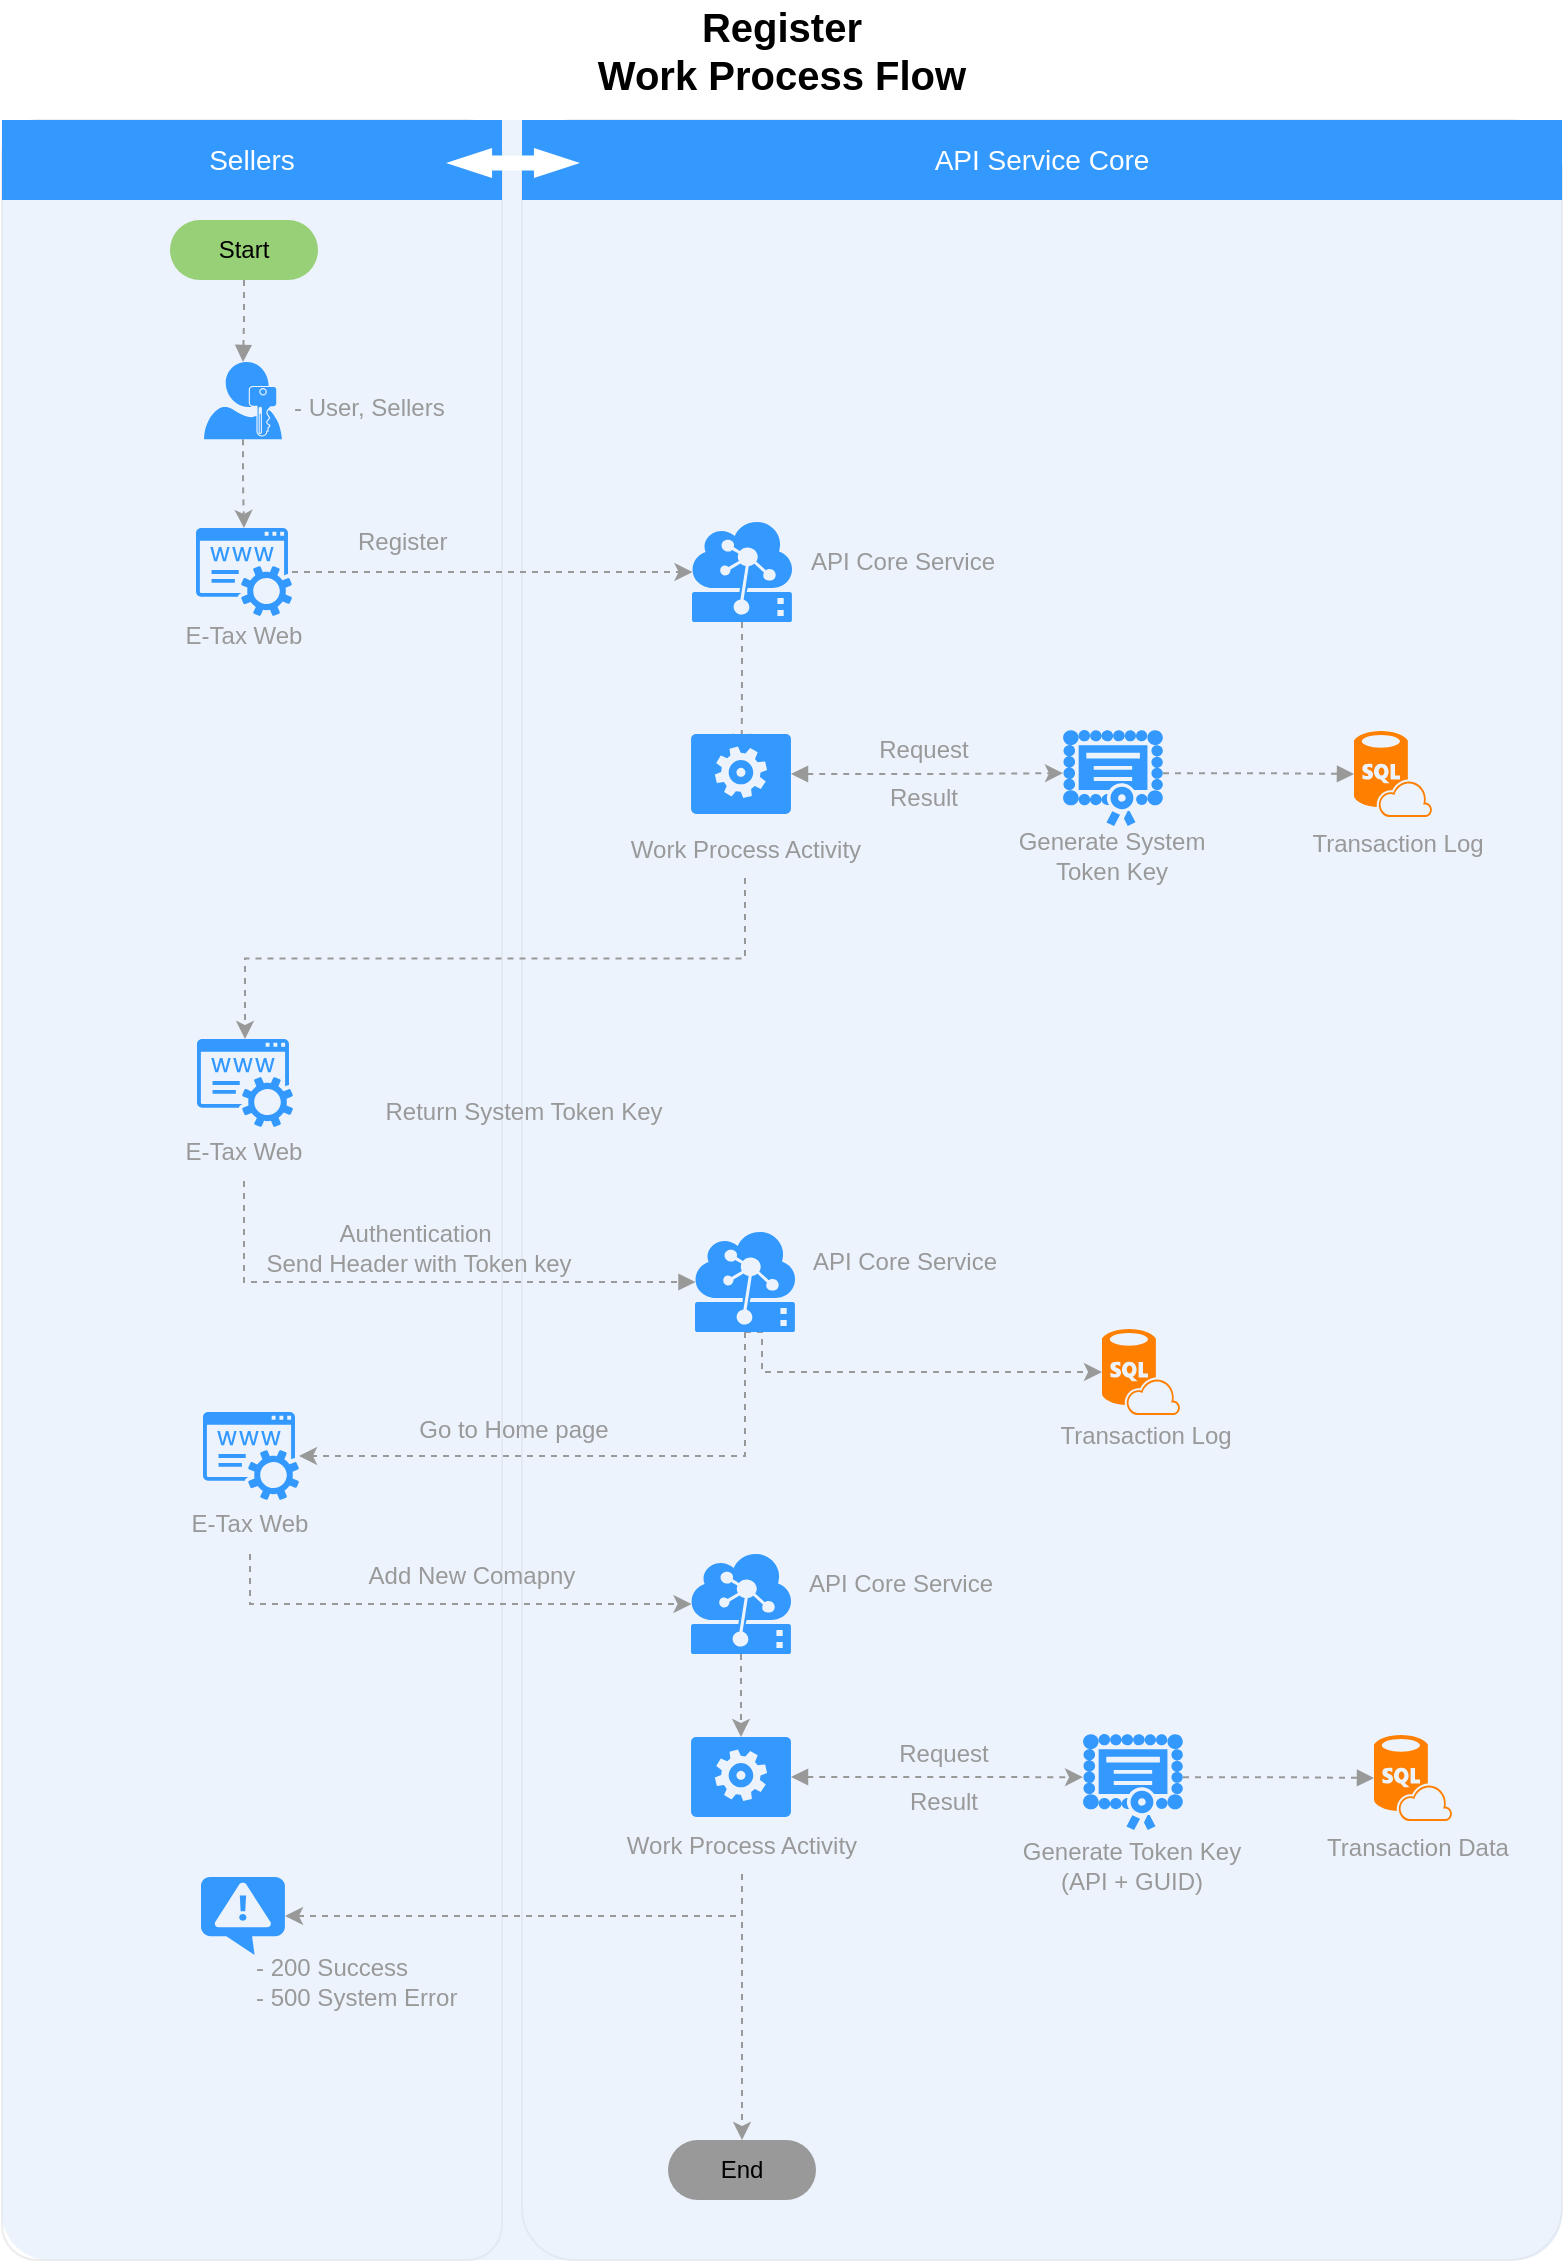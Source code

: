 <mxfile version="10.8.0" type="github"><diagram id="oyJG5gAHa9CKH-HlgH-Q" name="Page-1"><mxGraphModel dx="1220" dy="634" grid="1" gridSize="10" guides="1" tooltips="1" connect="1" arrows="1" fold="1" page="1" pageScale="1" pageWidth="827" pageHeight="1169" math="0" shadow="0"><root><mxCell id="0"/><mxCell id="1" parent="0"/><mxCell id="Rs6xH6_fGf0zCs76IZ1n-2" value="" style="rounded=1;whiteSpace=wrap;html=1;strokeColor=#E6E6E6;strokeWidth=1;fillColor=#FFFFFF;fontFamily=Helvetica;fontSize=14;fontColor=#FFB366;opacity=75;verticalAlign=top;fontStyle=1;arcSize=5;" vertex="1" parent="1"><mxGeometry x="290" y="80" width="520" height="1070" as="geometry"/></mxCell><mxCell id="Rs6xH6_fGf0zCs76IZ1n-3" value="" style="rounded=1;whiteSpace=wrap;html=1;strokeColor=#E6E6E6;strokeWidth=1;fillColor=#FFFFFF;fontFamily=Helvetica;fontSize=14;fontColor=#FFB366;opacity=75;verticalAlign=top;fontStyle=1;arcSize=7;" vertex="1" parent="1"><mxGeometry x="30" y="80" width="250" height="1070" as="geometry"/></mxCell><mxCell id="Rs6xH6_fGf0zCs76IZ1n-4" value="" style="rounded=1;whiteSpace=wrap;html=1;strokeColor=none;strokeWidth=1;fillColor=#dae8fc;fontSize=12;align=center;arcSize=3;opacity=50;" vertex="1" parent="1"><mxGeometry x="30" y="80" width="780" height="1070" as="geometry"/></mxCell><mxCell id="Rs6xH6_fGf0zCs76IZ1n-5" value="Sellers" style="whiteSpace=wrap;html=1;dashed=1;strokeColor=none;strokeWidth=2;fillColor=#3399FF;fontFamily=Helvetica;fontSize=14;fontColor=#FFFFFF;fontStyle=0" vertex="1" parent="1"><mxGeometry x="30" y="80" width="250" height="40" as="geometry"/></mxCell><mxCell id="Rs6xH6_fGf0zCs76IZ1n-6" value="API Service Core" style="whiteSpace=wrap;html=1;dashed=1;strokeColor=none;strokeWidth=2;fillColor=#3399FF;fontFamily=Helvetica;fontSize=14;fontColor=#FFFFFF;fontStyle=0" vertex="1" parent="1"><mxGeometry x="290" y="80" width="520" height="40" as="geometry"/></mxCell><mxCell id="Rs6xH6_fGf0zCs76IZ1n-7" value="Register&lt;br&gt;Work Process Flow" style="text;html=1;strokeColor=none;fillColor=none;align=center;verticalAlign=middle;whiteSpace=wrap;rounded=0;fontStyle=1;fontSize=20;" vertex="1" parent="1"><mxGeometry x="290" y="20" width="260" height="50" as="geometry"/></mxCell><mxCell id="Rs6xH6_fGf0zCs76IZ1n-8" value="" style="shape=mxgraph.arrows.two_way_arrow_horizontal;html=1;verticalLabelPosition=bottom;verticalAlign=top;strokeWidth=2;strokeColor=none;dashed=1;fillColor=#FFFFFF;fontFamily=Verdana;fontSize=12;fontColor=#00BEF2" vertex="1" parent="1"><mxGeometry x="252" y="94" width="67" height="15" as="geometry"/></mxCell><mxCell id="Rs6xH6_fGf0zCs76IZ1n-9" style="edgeStyle=orthogonalEdgeStyle;rounded=0;orthogonalLoop=1;jettySize=auto;html=1;exitX=0.5;exitY=1;exitDx=0;exitDy=0;exitPerimeter=0;entryX=0;entryY=0.5;entryDx=0;entryDy=0;entryPerimeter=0;dashed=1;strokeColor=#999999;fontColor=#00CC00;" edge="1" parent="1" source="Rs6xH6_fGf0zCs76IZ1n-10" target="Rs6xH6_fGf0zCs76IZ1n-60"><mxGeometry relative="1" as="geometry"><Array as="points"><mxPoint x="410" y="686"/><mxPoint x="410" y="706"/></Array></mxGeometry></mxCell><mxCell id="Rs6xH6_fGf0zCs76IZ1n-10" value="" style="shadow=0;dashed=0;html=1;strokeColor=none;labelPosition=center;verticalLabelPosition=bottom;verticalAlign=top;align=center;shape=mxgraph.mscae.cloud.iot_edge;fillColor=#3399FF;pointerEvents=1;fontSize=12;fontColor=#999999;" vertex="1" parent="1"><mxGeometry x="376.5" y="636" width="50" height="50" as="geometry"/></mxCell><mxCell id="Rs6xH6_fGf0zCs76IZ1n-11" style="edgeStyle=orthogonalEdgeStyle;rounded=0;orthogonalLoop=1;jettySize=auto;html=1;fontSize=14;strokeColor=#999999;dashed=1;entryX=0.005;entryY=0.5;entryDx=0;entryDy=0;entryPerimeter=0;" edge="1" parent="1" source="Rs6xH6_fGf0zCs76IZ1n-25" target="Rs6xH6_fGf0zCs76IZ1n-19"><mxGeometry relative="1" as="geometry"><mxPoint x="521" y="333" as="targetPoint"/><mxPoint x="187" y="333" as="sourcePoint"/></mxGeometry></mxCell><mxCell id="Rs6xH6_fGf0zCs76IZ1n-12" value="Register" style="text;html=1;strokeColor=none;fillColor=none;align=left;verticalAlign=middle;whiteSpace=wrap;rounded=0;fontSize=12;fontColor=#999999;" vertex="1" parent="1"><mxGeometry x="205.5" y="281" width="59" height="20" as="geometry"/></mxCell><mxCell id="Rs6xH6_fGf0zCs76IZ1n-13" style="edgeStyle=orthogonalEdgeStyle;rounded=0;orthogonalLoop=1;jettySize=auto;html=1;exitX=0.5;exitY=1;exitDx=0;exitDy=0;dashed=1;strokeColor=#999999;exitPerimeter=0;" edge="1" parent="1" source="Rs6xH6_fGf0zCs76IZ1n-23" target="Rs6xH6_fGf0zCs76IZ1n-25"><mxGeometry relative="1" as="geometry"><mxPoint x="151" y="289" as="sourcePoint"/><mxPoint x="151" y="345" as="targetPoint"/></mxGeometry></mxCell><mxCell id="Rs6xH6_fGf0zCs76IZ1n-14" value="" style="group" vertex="1" connectable="0" parent="1"><mxGeometry x="675" y="375.5" width="108" height="79" as="geometry"/></mxCell><mxCell id="Rs6xH6_fGf0zCs76IZ1n-15" value="" style="group" vertex="1" connectable="0" parent="Rs6xH6_fGf0zCs76IZ1n-14"><mxGeometry width="108" height="79" as="geometry"/></mxCell><mxCell id="Rs6xH6_fGf0zCs76IZ1n-16" value="Transaction Log" style="text;html=1;strokeColor=none;fillColor=none;align=center;verticalAlign=middle;whiteSpace=wrap;rounded=0;fontSize=12;fontColor=#999999;" vertex="1" parent="Rs6xH6_fGf0zCs76IZ1n-15"><mxGeometry x="-1" y="52" width="108" height="29" as="geometry"/></mxCell><mxCell id="Rs6xH6_fGf0zCs76IZ1n-17" value="" style="verticalLabelPosition=bottom;html=1;verticalAlign=top;align=center;strokeColor=none;fillColor=#FF8000;shape=mxgraph.azure.sql_database_sql_azure;fontSize=12;fontColor=#999999;" vertex="1" parent="Rs6xH6_fGf0zCs76IZ1n-15"><mxGeometry x="31" y="10" width="39" height="43" as="geometry"/></mxCell><mxCell id="Rs6xH6_fGf0zCs76IZ1n-18" style="edgeStyle=orthogonalEdgeStyle;rounded=0;orthogonalLoop=1;jettySize=auto;html=1;exitX=0.5;exitY=1;exitDx=0;exitDy=0;exitPerimeter=0;entryX=0.507;entryY=0.221;entryDx=0;entryDy=0;dashed=1;strokeColor=#999999;entryPerimeter=0;" edge="1" parent="1" source="Rs6xH6_fGf0zCs76IZ1n-19" target="Rs6xH6_fGf0zCs76IZ1n-28"><mxGeometry relative="1" as="geometry"><mxPoint x="400" y="375" as="targetPoint"/></mxGeometry></mxCell><mxCell id="Rs6xH6_fGf0zCs76IZ1n-19" value="" style="shadow=0;dashed=0;html=1;strokeColor=none;labelPosition=center;verticalLabelPosition=bottom;verticalAlign=top;align=center;shape=mxgraph.mscae.cloud.iot_edge;fillColor=#3399FF;pointerEvents=1;fontSize=12;fontColor=#999999;" vertex="1" parent="1"><mxGeometry x="375" y="281" width="50" height="50" as="geometry"/></mxCell><mxCell id="Rs6xH6_fGf0zCs76IZ1n-20" value="API Core Service" style="text;html=1;strokeColor=none;fillColor=none;align=center;verticalAlign=middle;whiteSpace=wrap;rounded=0;fontSize=12;fontColor=#999999;" vertex="1" parent="1"><mxGeometry x="430" y="286.5" width="101" height="29" as="geometry"/></mxCell><mxCell id="Rs6xH6_fGf0zCs76IZ1n-21" value="" style="group" vertex="1" connectable="0" parent="1"><mxGeometry x="131" y="201" width="162.5" height="50" as="geometry"/></mxCell><mxCell id="Rs6xH6_fGf0zCs76IZ1n-22" value="&lt;font color=&quot;#999999&quot; style=&quot;font-size: 12px&quot;&gt;- User, Sellers&lt;br&gt;&lt;br&gt;&lt;/font&gt;" style="text;html=1;strokeColor=none;fillColor=none;align=left;verticalAlign=middle;whiteSpace=wrap;rounded=0;fontSize=12;" vertex="1" parent="Rs6xH6_fGf0zCs76IZ1n-21"><mxGeometry x="42.5" y="10" width="120" height="40" as="geometry"/></mxCell><mxCell id="Rs6xH6_fGf0zCs76IZ1n-23" value="" style="pointerEvents=1;shadow=0;dashed=0;html=1;strokeColor=none;labelPosition=center;verticalLabelPosition=bottom;verticalAlign=top;align=center;shape=mxgraph.mscae.enterprise.user_permissions;fillColor=#3399FF;fontSize=14;" vertex="1" parent="Rs6xH6_fGf0zCs76IZ1n-21"><mxGeometry width="39" height="38.678" as="geometry"/></mxCell><mxCell id="Rs6xH6_fGf0zCs76IZ1n-24" value="" style="group" vertex="1" connectable="0" parent="1"><mxGeometry x="95.5" y="284" width="110" height="74" as="geometry"/></mxCell><mxCell id="Rs6xH6_fGf0zCs76IZ1n-25" value="" style="pointerEvents=1;shadow=0;dashed=0;html=1;strokeColor=none;fillColor=#3399FF;labelPosition=center;verticalLabelPosition=bottom;verticalAlign=top;outlineConnect=0;align=center;shape=mxgraph.office.services.registrar_service;" vertex="1" parent="Rs6xH6_fGf0zCs76IZ1n-24"><mxGeometry x="31.5" width="48" height="44" as="geometry"/></mxCell><mxCell id="Rs6xH6_fGf0zCs76IZ1n-26" value="E-Tax Web" style="text;html=1;strokeColor=none;fillColor=none;align=center;verticalAlign=middle;whiteSpace=wrap;rounded=0;fontSize=12;fontColor=#999999;" vertex="1" parent="Rs6xH6_fGf0zCs76IZ1n-24"><mxGeometry y="39" width="110" height="30" as="geometry"/></mxCell><mxCell id="Rs6xH6_fGf0zCs76IZ1n-27" value="" style="group" vertex="1" connectable="0" parent="1"><mxGeometry x="321.5" y="387" width="160" height="72" as="geometry"/></mxCell><mxCell id="Rs6xH6_fGf0zCs76IZ1n-28" value="" style="verticalLabelPosition=bottom;html=1;verticalAlign=top;align=center;strokeColor=none;fillColor=#3399FF;shape=mxgraph.azure.worker_role;fontSize=12;fontColor=#999999;" vertex="1" parent="Rs6xH6_fGf0zCs76IZ1n-27"><mxGeometry x="53" width="50" height="40" as="geometry"/></mxCell><mxCell id="Rs6xH6_fGf0zCs76IZ1n-29" value="Work Process Activity&lt;br&gt;" style="text;html=1;strokeColor=none;fillColor=none;align=center;verticalAlign=middle;whiteSpace=wrap;rounded=0;fontSize=12;fontColor=#999999;" vertex="1" parent="Rs6xH6_fGf0zCs76IZ1n-27"><mxGeometry y="43" width="160" height="29" as="geometry"/></mxCell><mxCell id="Rs6xH6_fGf0zCs76IZ1n-30" value="" style="group" vertex="1" connectable="0" parent="1"><mxGeometry x="527.5" y="378.5" width="114" height="81" as="geometry"/></mxCell><mxCell id="Rs6xH6_fGf0zCs76IZ1n-31" value="" style="group" vertex="1" connectable="0" parent="Rs6xH6_fGf0zCs76IZ1n-30"><mxGeometry width="114" height="81" as="geometry"/></mxCell><mxCell id="Rs6xH6_fGf0zCs76IZ1n-32" value="Generate System Token Key&lt;br&gt;" style="text;html=1;strokeColor=none;fillColor=none;align=center;verticalAlign=middle;whiteSpace=wrap;rounded=0;fontSize=12;fontColor=#999999;" vertex="1" parent="Rs6xH6_fGf0zCs76IZ1n-31"><mxGeometry y="54" width="114" height="30" as="geometry"/></mxCell><mxCell id="Rs6xH6_fGf0zCs76IZ1n-33" value="" style="pointerEvents=1;shadow=0;dashed=0;html=1;strokeColor=none;labelPosition=center;verticalLabelPosition=bottom;verticalAlign=top;align=center;shape=mxgraph.mscae.intune.inventory_license;fillColor=#3399FF;fontSize=14;" vertex="1" parent="Rs6xH6_fGf0zCs76IZ1n-30"><mxGeometry x="33" y="6.5" width="50" height="48" as="geometry"/></mxCell><mxCell id="Rs6xH6_fGf0zCs76IZ1n-34" style="edgeStyle=orthogonalEdgeStyle;rounded=0;orthogonalLoop=1;jettySize=auto;html=1;exitX=1;exitY=0.5;exitDx=0;exitDy=0;exitPerimeter=0;entryX=0;entryY=0.45;entryDx=0;entryDy=0;entryPerimeter=0;dashed=1;strokeColor=#999999;startArrow=block;startFill=1;" edge="1" parent="1" source="Rs6xH6_fGf0zCs76IZ1n-28" target="Rs6xH6_fGf0zCs76IZ1n-33"><mxGeometry relative="1" as="geometry"/></mxCell><mxCell id="Rs6xH6_fGf0zCs76IZ1n-35" value="Request" style="text;html=1;strokeColor=none;fillColor=none;align=center;verticalAlign=middle;whiteSpace=wrap;rounded=0;fontSize=12;fontColor=#999999;" vertex="1" parent="1"><mxGeometry x="461" y="385" width="60" height="20" as="geometry"/></mxCell><mxCell id="Rs6xH6_fGf0zCs76IZ1n-36" value="Result" style="text;html=1;strokeColor=none;fillColor=none;align=center;verticalAlign=middle;whiteSpace=wrap;rounded=0;fontSize=12;fontColor=#999999;" vertex="1" parent="1"><mxGeometry x="461" y="409" width="60" height="20" as="geometry"/></mxCell><mxCell id="Rs6xH6_fGf0zCs76IZ1n-37" value="" style="group" vertex="1" connectable="0" parent="1"><mxGeometry x="96" y="539.5" width="110" height="74" as="geometry"/></mxCell><mxCell id="Rs6xH6_fGf0zCs76IZ1n-38" value="" style="pointerEvents=1;shadow=0;dashed=0;html=1;strokeColor=none;fillColor=#3399FF;labelPosition=center;verticalLabelPosition=bottom;verticalAlign=top;outlineConnect=0;align=center;shape=mxgraph.office.services.registrar_service;" vertex="1" parent="Rs6xH6_fGf0zCs76IZ1n-37"><mxGeometry x="31.5" width="48" height="44" as="geometry"/></mxCell><mxCell id="Rs6xH6_fGf0zCs76IZ1n-39" value="E-Tax Web" style="text;html=1;strokeColor=none;fillColor=none;align=center;verticalAlign=middle;whiteSpace=wrap;rounded=0;fontSize=12;fontColor=#999999;" vertex="1" parent="Rs6xH6_fGf0zCs76IZ1n-37"><mxGeometry y="41" width="110" height="30" as="geometry"/></mxCell><mxCell id="Rs6xH6_fGf0zCs76IZ1n-40" value="Return System Token Key&lt;br&gt;" style="text;html=1;strokeColor=none;fillColor=none;align=center;verticalAlign=middle;whiteSpace=wrap;rounded=0;fontSize=12;fontColor=#999999;" vertex="1" parent="1"><mxGeometry x="206.5" y="567.5" width="168" height="16" as="geometry"/></mxCell><mxCell id="Rs6xH6_fGf0zCs76IZ1n-41" style="edgeStyle=orthogonalEdgeStyle;rounded=0;orthogonalLoop=1;jettySize=auto;html=1;exitX=0.5;exitY=1;exitDx=0;exitDy=0;entryX=0.005;entryY=0.5;entryDx=0;entryDy=0;dashed=1;startArrow=none;startFill=0;endArrow=block;endFill=1;strokeColor=#999999;entryPerimeter=0;" edge="1" parent="1" source="Rs6xH6_fGf0zCs76IZ1n-39" target="Rs6xH6_fGf0zCs76IZ1n-10"><mxGeometry relative="1" as="geometry"><mxPoint x="368" y="619" as="targetPoint"/></mxGeometry></mxCell><mxCell id="Rs6xH6_fGf0zCs76IZ1n-42" style="edgeStyle=orthogonalEdgeStyle;rounded=0;orthogonalLoop=1;jettySize=auto;html=1;exitX=1;exitY=0.45;exitDx=0;exitDy=0;exitPerimeter=0;entryX=0;entryY=0.5;entryDx=0;entryDy=0;entryPerimeter=0;dashed=1;startArrow=none;startFill=0;endArrow=block;endFill=1;strokeColor=#999999;" edge="1" parent="1" source="Rs6xH6_fGf0zCs76IZ1n-33" target="Rs6xH6_fGf0zCs76IZ1n-17"><mxGeometry relative="1" as="geometry"/></mxCell><mxCell id="Rs6xH6_fGf0zCs76IZ1n-43" value="Authentication&amp;nbsp;&lt;br&gt;Send Header with Token key&lt;br&gt;" style="text;html=1;strokeColor=none;fillColor=none;align=center;verticalAlign=middle;whiteSpace=wrap;rounded=0;fontSize=12;fontColor=#999999;" vertex="1" parent="1"><mxGeometry x="157" y="627" width="163" height="34" as="geometry"/></mxCell><mxCell id="Rs6xH6_fGf0zCs76IZ1n-44" value="API Core Service" style="text;html=1;strokeColor=none;fillColor=none;align=center;verticalAlign=middle;whiteSpace=wrap;rounded=0;fontSize=12;fontColor=#999999;" vertex="1" parent="1"><mxGeometry x="431" y="636.5" width="101" height="29" as="geometry"/></mxCell><mxCell id="Rs6xH6_fGf0zCs76IZ1n-45" style="edgeStyle=orthogonalEdgeStyle;rounded=0;orthogonalLoop=1;jettySize=auto;html=1;exitX=0.5;exitY=1;exitDx=0;exitDy=0;entryX=0.5;entryY=0;entryDx=0;entryDy=0;entryPerimeter=0;dashed=1;startArrow=none;startFill=0;endArrow=block;endFill=1;strokeColor=#999999;fontColor=#000000;" edge="1" parent="1" source="Rs6xH6_fGf0zCs76IZ1n-46" target="Rs6xH6_fGf0zCs76IZ1n-23"><mxGeometry relative="1" as="geometry"/></mxCell><mxCell id="Rs6xH6_fGf0zCs76IZ1n-46" value="Start" style="rounded=1;whiteSpace=wrap;html=1;fontColor=#000000;align=center;arcSize=50;labelBackgroundColor=none;fillColor=#97D077;strokeColor=none;" vertex="1" parent="1"><mxGeometry x="114" y="130" width="74" height="30" as="geometry"/></mxCell><mxCell id="Rs6xH6_fGf0zCs76IZ1n-54" style="edgeStyle=orthogonalEdgeStyle;rounded=0;orthogonalLoop=1;jettySize=auto;html=1;exitX=0.5;exitY=1;exitDx=0;exitDy=0;dashed=1;strokeColor=#999999;fontColor=#00CC00;" edge="1" parent="1" source="Rs6xH6_fGf0zCs76IZ1n-29" target="Rs6xH6_fGf0zCs76IZ1n-38"><mxGeometry relative="1" as="geometry"/></mxCell><mxCell id="Rs6xH6_fGf0zCs76IZ1n-55" value="" style="group" vertex="1" connectable="0" parent="1"><mxGeometry x="321.5" y="888.5" width="160" height="72" as="geometry"/></mxCell><mxCell id="Rs6xH6_fGf0zCs76IZ1n-56" value="" style="verticalLabelPosition=bottom;html=1;verticalAlign=top;align=center;strokeColor=none;fillColor=#3399FF;shape=mxgraph.azure.worker_role;fontSize=12;fontColor=#999999;" vertex="1" parent="Rs6xH6_fGf0zCs76IZ1n-55"><mxGeometry x="53" width="50" height="40" as="geometry"/></mxCell><mxCell id="Rs6xH6_fGf0zCs76IZ1n-57" value="" style="group" vertex="1" connectable="0" parent="1"><mxGeometry x="540" y="703.5" width="108" height="79" as="geometry"/></mxCell><mxCell id="Rs6xH6_fGf0zCs76IZ1n-58" value="" style="group" vertex="1" connectable="0" parent="Rs6xH6_fGf0zCs76IZ1n-57"><mxGeometry width="108" height="79" as="geometry"/></mxCell><mxCell id="Rs6xH6_fGf0zCs76IZ1n-59" value="Transaction Log" style="text;html=1;strokeColor=none;fillColor=none;align=center;verticalAlign=middle;whiteSpace=wrap;rounded=0;fontSize=12;fontColor=#999999;" vertex="1" parent="Rs6xH6_fGf0zCs76IZ1n-58"><mxGeometry x="8" y="20" width="108" height="29" as="geometry"/></mxCell><mxCell id="Rs6xH6_fGf0zCs76IZ1n-60" value="" style="verticalLabelPosition=bottom;html=1;verticalAlign=top;align=center;strokeColor=none;fillColor=#FF8000;shape=mxgraph.azure.sql_database_sql_azure;fontSize=12;fontColor=#999999;" vertex="1" parent="Rs6xH6_fGf0zCs76IZ1n-58"><mxGeometry x="40" y="-19" width="39" height="43" as="geometry"/></mxCell><mxCell id="Rs6xH6_fGf0zCs76IZ1n-61" value="" style="group" vertex="1" connectable="0" parent="1"><mxGeometry x="99" y="726" width="110" height="74" as="geometry"/></mxCell><mxCell id="Rs6xH6_fGf0zCs76IZ1n-62" value="" style="pointerEvents=1;shadow=0;dashed=0;html=1;strokeColor=none;fillColor=#3399FF;labelPosition=center;verticalLabelPosition=bottom;verticalAlign=top;outlineConnect=0;align=center;shape=mxgraph.office.services.registrar_service;" vertex="1" parent="Rs6xH6_fGf0zCs76IZ1n-61"><mxGeometry x="31.5" width="48" height="44" as="geometry"/></mxCell><mxCell id="Rs6xH6_fGf0zCs76IZ1n-63" value="E-Tax Web" style="text;html=1;strokeColor=none;fillColor=none;align=center;verticalAlign=middle;whiteSpace=wrap;rounded=0;fontSize=12;fontColor=#999999;" vertex="1" parent="Rs6xH6_fGf0zCs76IZ1n-61"><mxGeometry y="41" width="110" height="30" as="geometry"/></mxCell><mxCell id="Rs6xH6_fGf0zCs76IZ1n-64" value="Go to Home page&lt;br&gt;" style="text;html=1;strokeColor=none;fillColor=none;align=center;verticalAlign=middle;whiteSpace=wrap;rounded=0;fontSize=12;fontColor=#999999;" vertex="1" parent="1"><mxGeometry x="201.5" y="727" width="168" height="16" as="geometry"/></mxCell><mxCell id="Rs6xH6_fGf0zCs76IZ1n-65" style="edgeStyle=orthogonalEdgeStyle;rounded=0;orthogonalLoop=1;jettySize=auto;html=1;exitX=0.5;exitY=1;exitDx=0;exitDy=0;dashed=1;strokeColor=#999999;fontColor=#00CC00;exitPerimeter=0;" edge="1" parent="1" source="Rs6xH6_fGf0zCs76IZ1n-10" target="Rs6xH6_fGf0zCs76IZ1n-62"><mxGeometry relative="1" as="geometry"><mxPoint x="405" y="726.5" as="sourcePoint"/><Array as="points"><mxPoint x="402" y="748"/></Array></mxGeometry></mxCell><mxCell id="Rs6xH6_fGf0zCs76IZ1n-66" style="edgeStyle=orthogonalEdgeStyle;rounded=0;orthogonalLoop=1;jettySize=auto;html=1;exitX=0.5;exitY=1;exitDx=0;exitDy=0;exitPerimeter=0;entryX=0.5;entryY=0;entryDx=0;entryDy=0;entryPerimeter=0;dashed=1;strokeColor=#999999;fontColor=#00CC00;" edge="1" parent="1" source="Rs6xH6_fGf0zCs76IZ1n-67" target="Rs6xH6_fGf0zCs76IZ1n-56"><mxGeometry relative="1" as="geometry"/></mxCell><mxCell id="Rs6xH6_fGf0zCs76IZ1n-67" value="" style="shadow=0;dashed=0;html=1;strokeColor=none;labelPosition=center;verticalLabelPosition=bottom;verticalAlign=top;align=center;shape=mxgraph.mscae.cloud.iot_edge;fillColor=#3399FF;pointerEvents=1;fontSize=12;fontColor=#999999;" vertex="1" parent="1"><mxGeometry x="374.5" y="797" width="50" height="50" as="geometry"/></mxCell><mxCell id="Rs6xH6_fGf0zCs76IZ1n-68" value="API Core Service" style="text;html=1;strokeColor=none;fillColor=none;align=center;verticalAlign=middle;whiteSpace=wrap;rounded=0;fontSize=12;fontColor=#999999;" vertex="1" parent="1"><mxGeometry x="429" y="797.5" width="101" height="29" as="geometry"/></mxCell><mxCell id="Rs6xH6_fGf0zCs76IZ1n-69" value="" style="group" vertex="1" connectable="0" parent="1"><mxGeometry x="540" y="961" width="108" height="79" as="geometry"/></mxCell><mxCell id="Rs6xH6_fGf0zCs76IZ1n-70" style="edgeStyle=orthogonalEdgeStyle;rounded=0;orthogonalLoop=1;jettySize=auto;html=1;exitX=0.5;exitY=1;exitDx=0;exitDy=0;entryX=0.005;entryY=0.5;entryDx=0;entryDy=0;entryPerimeter=0;dashed=1;strokeColor=#999999;fontColor=#00CC00;" edge="1" parent="1" source="Rs6xH6_fGf0zCs76IZ1n-63" target="Rs6xH6_fGf0zCs76IZ1n-67"><mxGeometry relative="1" as="geometry"/></mxCell><mxCell id="Rs6xH6_fGf0zCs76IZ1n-71" value="Add New Comapny&lt;br&gt;" style="text;html=1;strokeColor=none;fillColor=none;align=center;verticalAlign=middle;whiteSpace=wrap;rounded=0;fontSize=12;fontColor=#999999;" vertex="1" parent="1"><mxGeometry x="180.5" y="800" width="168" height="16" as="geometry"/></mxCell><mxCell id="Rs6xH6_fGf0zCs76IZ1n-72" style="edgeStyle=orthogonalEdgeStyle;rounded=0;orthogonalLoop=1;jettySize=auto;html=1;exitX=0.5;exitY=1;exitDx=0;exitDy=0;entryX=1;entryY=0.5;entryDx=0;entryDy=0;entryPerimeter=0;dashed=1;strokeColor=#999999;fontColor=#00CC00;" edge="1" parent="1" source="Rs6xH6_fGf0zCs76IZ1n-74" target="Rs6xH6_fGf0zCs76IZ1n-83"><mxGeometry relative="1" as="geometry"/></mxCell><mxCell id="Rs6xH6_fGf0zCs76IZ1n-73" style="edgeStyle=orthogonalEdgeStyle;rounded=0;orthogonalLoop=1;jettySize=auto;html=1;exitX=0.5;exitY=1;exitDx=0;exitDy=0;entryX=0.5;entryY=0;entryDx=0;entryDy=0;dashed=1;strokeColor=#999999;fontColor=#00CC00;" edge="1" parent="1" source="Rs6xH6_fGf0zCs76IZ1n-74" target="Rs6xH6_fGf0zCs76IZ1n-85"><mxGeometry relative="1" as="geometry"/></mxCell><mxCell id="Rs6xH6_fGf0zCs76IZ1n-74" value="Work Process Activity&lt;br&gt;" style="text;html=1;strokeColor=none;fillColor=none;align=center;verticalAlign=middle;whiteSpace=wrap;rounded=0;fontSize=12;fontColor=#999999;" vertex="1" parent="1"><mxGeometry x="320" y="928" width="160" height="29" as="geometry"/></mxCell><mxCell id="Rs6xH6_fGf0zCs76IZ1n-75" value="Transaction Data" style="text;html=1;strokeColor=none;fillColor=none;align=center;verticalAlign=middle;whiteSpace=wrap;rounded=0;fontSize=12;fontColor=#999999;" vertex="1" parent="1"><mxGeometry x="684" y="929.5" width="108" height="29" as="geometry"/></mxCell><mxCell id="Rs6xH6_fGf0zCs76IZ1n-76" value="" style="verticalLabelPosition=bottom;html=1;verticalAlign=top;align=center;strokeColor=none;fillColor=#FF8000;shape=mxgraph.azure.sql_database_sql_azure;fontSize=12;fontColor=#999999;" vertex="1" parent="1"><mxGeometry x="716" y="887.5" width="39" height="43" as="geometry"/></mxCell><mxCell id="Rs6xH6_fGf0zCs76IZ1n-77" value="Generate Token Key&lt;br&gt;(API + GUID)&lt;br&gt;" style="text;html=1;strokeColor=none;fillColor=none;align=center;verticalAlign=middle;whiteSpace=wrap;rounded=0;fontSize=12;fontColor=#999999;" vertex="1" parent="1"><mxGeometry x="538" y="935" width="114" height="36" as="geometry"/></mxCell><mxCell id="Rs6xH6_fGf0zCs76IZ1n-78" value="" style="pointerEvents=1;shadow=0;dashed=0;html=1;strokeColor=none;labelPosition=center;verticalLabelPosition=bottom;verticalAlign=top;align=center;shape=mxgraph.mscae.intune.inventory_license;fillColor=#3399FF;fontSize=14;" vertex="1" parent="1"><mxGeometry x="570.5" y="887" width="50" height="48" as="geometry"/></mxCell><mxCell id="Rs6xH6_fGf0zCs76IZ1n-79" style="edgeStyle=orthogonalEdgeStyle;rounded=0;orthogonalLoop=1;jettySize=auto;html=1;exitX=1;exitY=0.5;exitDx=0;exitDy=0;exitPerimeter=0;entryX=0;entryY=0.45;entryDx=0;entryDy=0;entryPerimeter=0;dashed=1;strokeColor=#999999;startArrow=block;startFill=1;" edge="1" parent="1" source="Rs6xH6_fGf0zCs76IZ1n-56" target="Rs6xH6_fGf0zCs76IZ1n-78"><mxGeometry relative="1" as="geometry"><mxPoint x="435" y="908" as="sourcePoint"/></mxGeometry></mxCell><mxCell id="Rs6xH6_fGf0zCs76IZ1n-80" value="Request" style="text;html=1;strokeColor=none;fillColor=none;align=center;verticalAlign=middle;whiteSpace=wrap;rounded=0;fontSize=12;fontColor=#999999;" vertex="1" parent="1"><mxGeometry x="471" y="887" width="60" height="20" as="geometry"/></mxCell><mxCell id="Rs6xH6_fGf0zCs76IZ1n-81" value="Result" style="text;html=1;strokeColor=none;fillColor=none;align=center;verticalAlign=middle;whiteSpace=wrap;rounded=0;fontSize=12;fontColor=#999999;" vertex="1" parent="1"><mxGeometry x="471" y="911" width="60" height="20" as="geometry"/></mxCell><mxCell id="Rs6xH6_fGf0zCs76IZ1n-82" style="edgeStyle=orthogonalEdgeStyle;rounded=0;orthogonalLoop=1;jettySize=auto;html=1;exitX=1;exitY=0.45;exitDx=0;exitDy=0;exitPerimeter=0;entryX=0;entryY=0.5;entryDx=0;entryDy=0;entryPerimeter=0;dashed=1;startArrow=none;startFill=0;endArrow=block;endFill=1;strokeColor=#999999;" edge="1" parent="1" source="Rs6xH6_fGf0zCs76IZ1n-78" target="Rs6xH6_fGf0zCs76IZ1n-76"><mxGeometry relative="1" as="geometry"/></mxCell><mxCell id="Rs6xH6_fGf0zCs76IZ1n-83" value="" style="verticalLabelPosition=bottom;html=1;verticalAlign=top;align=center;strokeColor=none;fillColor=#3399FF;shape=mxgraph.azure.notification_topic;fontSize=12;fontColor=#999999;" vertex="1" parent="1"><mxGeometry x="129.5" y="958.5" width="42" height="39" as="geometry"/></mxCell><mxCell id="Rs6xH6_fGf0zCs76IZ1n-84" value="- 200 Success&lt;br&gt;- 500 System Error&lt;br&gt;" style="text;html=1;strokeColor=none;fillColor=none;align=left;verticalAlign=middle;whiteSpace=wrap;rounded=0;fontSize=12;fontColor=#999999;" vertex="1" parent="1"><mxGeometry x="155" y="993.5" width="143" height="35" as="geometry"/></mxCell><mxCell id="Rs6xH6_fGf0zCs76IZ1n-85" value="End" style="rounded=1;whiteSpace=wrap;html=1;fontColor=#000000;align=center;arcSize=50;labelBackgroundColor=none;fillColor=#999999;strokeColor=none;" vertex="1" parent="1"><mxGeometry x="363" y="1090" width="74" height="30" as="geometry"/></mxCell></root></mxGraphModel></diagram></mxfile>